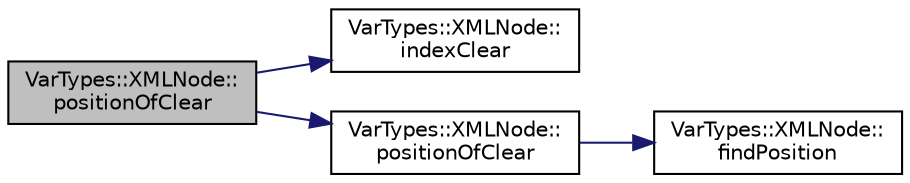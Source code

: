 digraph "VarTypes::XMLNode::positionOfClear"
{
 // INTERACTIVE_SVG=YES
  edge [fontname="Helvetica",fontsize="10",labelfontname="Helvetica",labelfontsize="10"];
  node [fontname="Helvetica",fontsize="10",shape=record];
  rankdir="LR";
  Node1 [label="VarTypes::XMLNode::\lpositionOfClear",height=0.2,width=0.4,color="black", fillcolor="grey75", style="filled", fontcolor="black"];
  Node1 -> Node2 [color="midnightblue",fontsize="10",style="solid",fontname="Helvetica"];
  Node2 [label="VarTypes::XMLNode::\lindexClear",height=0.2,width=0.4,color="black", fillcolor="white", style="filled",URL="$dd/df5/struct_var_types_1_1_x_m_l_node.html#a071d1dce0a349655e3bf07ef92837224"];
  Node1 -> Node3 [color="midnightblue",fontsize="10",style="solid",fontname="Helvetica"];
  Node3 [label="VarTypes::XMLNode::\lpositionOfClear",height=0.2,width=0.4,color="black", fillcolor="white", style="filled",URL="$dd/df5/struct_var_types_1_1_x_m_l_node.html#add27017861413db015ef4625e81d83d0"];
  Node3 -> Node4 [color="midnightblue",fontsize="10",style="solid",fontname="Helvetica"];
  Node4 [label="VarTypes::XMLNode::\lfindPosition",height=0.2,width=0.4,color="black", fillcolor="white", style="filled",URL="$dd/df5/struct_var_types_1_1_x_m_l_node.html#a5ba9f509b2f493ec217a793a9d63cbb2"];
}
